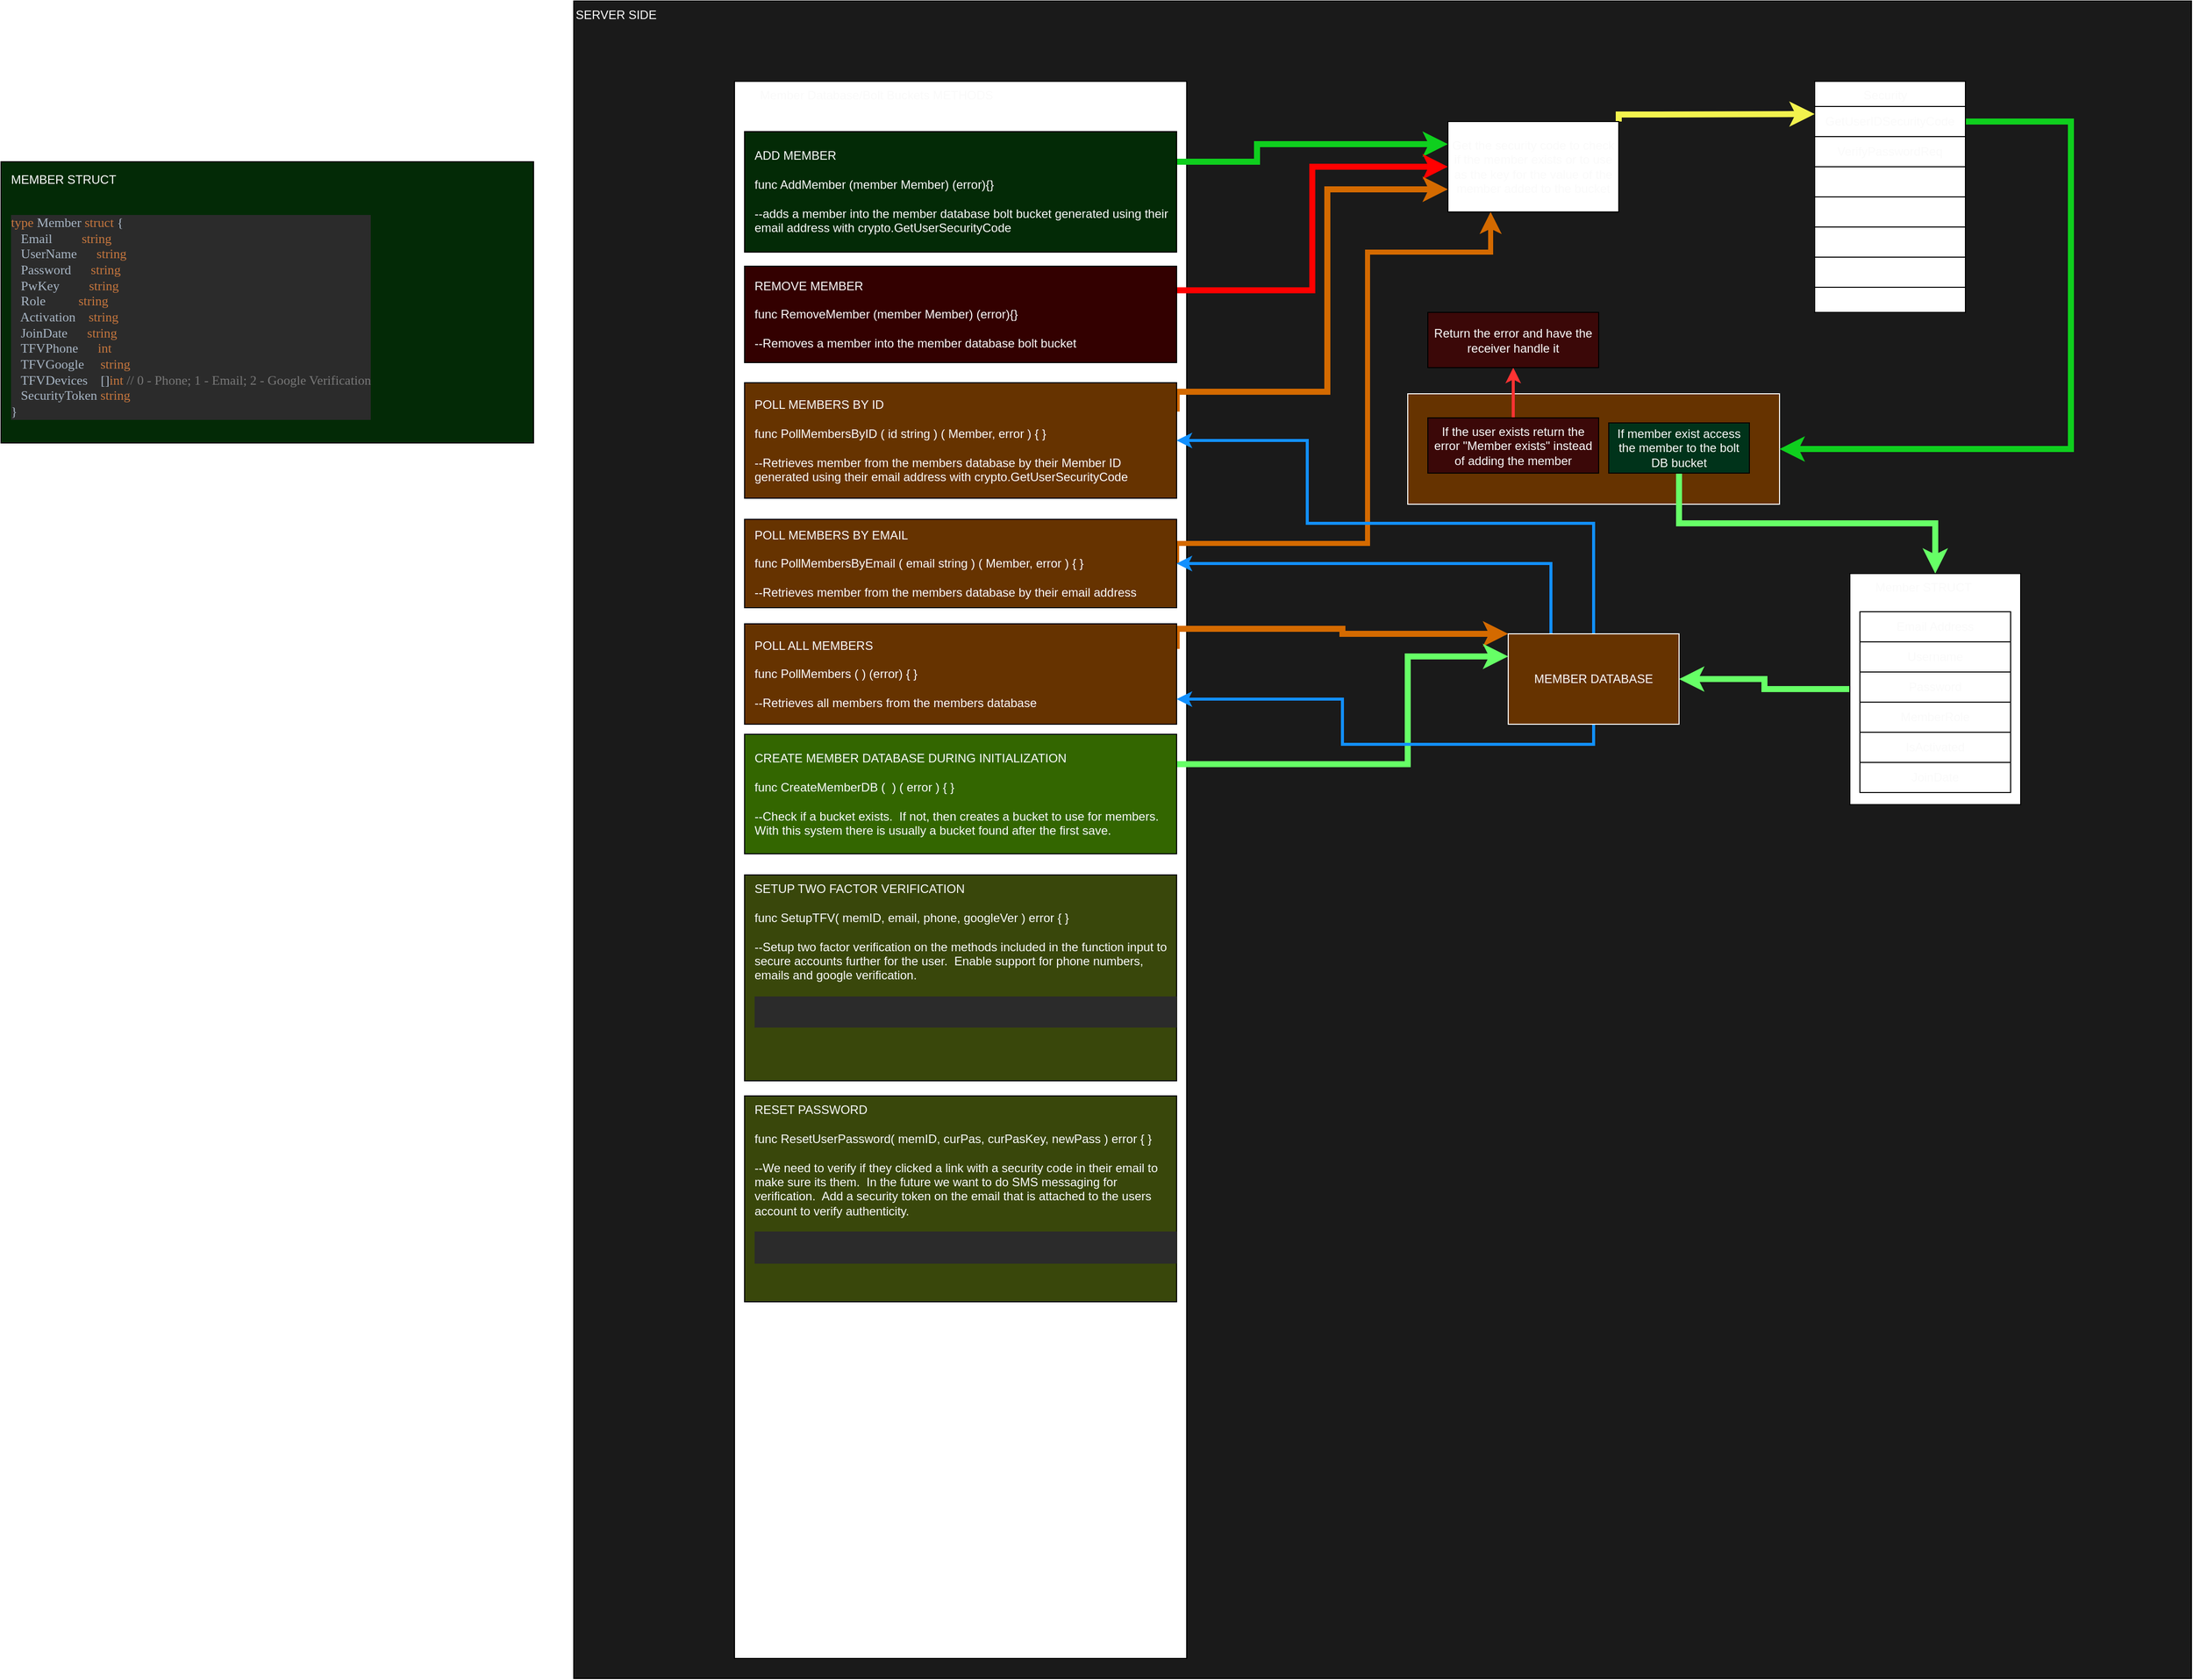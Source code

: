 <mxfile version="12.8.8" type="github">
  <diagram id="ODxXchdAwgTXNLU9TBr1" name="Page-1">
    <mxGraphModel dx="2051" dy="1017" grid="1" gridSize="10" guides="1" tooltips="1" connect="1" arrows="1" fold="1" page="1" pageScale="1" pageWidth="850" pageHeight="1100" math="0" shadow="0">
      <root>
        <mxCell id="0" />
        <mxCell id="1" parent="0" />
        <mxCell id="Krg5OAJmCBE884iFsZVr-60" value="SERVER SIDE" style="rounded=0;whiteSpace=wrap;html=1;fontColor=#FAFAFA;align=left;verticalAlign=top;fillColor=#1A1A1A;" parent="1" vertex="1">
          <mxGeometry x="40" y="20" width="1610" height="1670" as="geometry" />
        </mxCell>
        <mxCell id="Krg5OAJmCBE884iFsZVr-41" value="" style="rounded=0;whiteSpace=wrap;html=1;strokeColor=#FFFFFF;fillColor=#663300;align=left;" parent="1" vertex="1">
          <mxGeometry x="870" y="411" width="370" height="110" as="geometry" />
        </mxCell>
        <mxCell id="Krg5OAJmCBE884iFsZVr-55" style="edgeStyle=orthogonalEdgeStyle;rounded=0;orthogonalLoop=1;jettySize=auto;html=1;exitX=0;exitY=0.5;exitDx=0;exitDy=0;entryX=1;entryY=0.5;entryDx=0;entryDy=0;strokeColor=#66FF66;strokeWidth=6;" parent="1" source="Krg5OAJmCBE884iFsZVr-1" target="Krg5OAJmCBE884iFsZVr-33" edge="1">
          <mxGeometry relative="1" as="geometry" />
        </mxCell>
        <mxCell id="Krg5OAJmCBE884iFsZVr-1" value="&amp;nbsp;&amp;nbsp;&amp;nbsp;&amp;nbsp;&amp;nbsp;&amp;nbsp; Member STRUCT" style="rounded=0;whiteSpace=wrap;html=1;fontColor=#FAFAFA;align=left;verticalAlign=top;" parent="1" vertex="1">
          <mxGeometry x="1310" y="590" width="170" height="230" as="geometry" />
        </mxCell>
        <mxCell id="Krg5OAJmCBE884iFsZVr-2" value="Password" style="rounded=0;whiteSpace=wrap;html=1;fontColor=#FAFAFA;" parent="1" vertex="1">
          <mxGeometry x="1320" y="688" width="150" height="30" as="geometry" />
        </mxCell>
        <mxCell id="Krg5OAJmCBE884iFsZVr-3" value="IsActivated" style="rounded=0;whiteSpace=wrap;html=1;fontColor=#FAFAFA;" parent="1" vertex="1">
          <mxGeometry x="1320" y="748" width="150" height="30" as="geometry" />
        </mxCell>
        <mxCell id="Krg5OAJmCBE884iFsZVr-4" value="MemberRole" style="rounded=0;whiteSpace=wrap;html=1;fontColor=#FAFAFA;" parent="1" vertex="1">
          <mxGeometry x="1320" y="718" width="150" height="30" as="geometry" />
        </mxCell>
        <mxCell id="Krg5OAJmCBE884iFsZVr-5" value="JoinDate" style="rounded=0;whiteSpace=wrap;html=1;fontColor=#FAFAFA;" parent="1" vertex="1">
          <mxGeometry x="1320" y="778" width="150" height="30" as="geometry" />
        </mxCell>
        <mxCell id="Krg5OAJmCBE884iFsZVr-6" value="Email Address" style="rounded=0;whiteSpace=wrap;html=1;fontColor=#FAFAFA;" parent="1" vertex="1">
          <mxGeometry x="1320" y="628" width="150" height="30" as="geometry" />
        </mxCell>
        <mxCell id="Krg5OAJmCBE884iFsZVr-7" value="Username" style="rounded=0;whiteSpace=wrap;html=1;fontColor=#FAFAFA;" parent="1" vertex="1">
          <mxGeometry x="1320" y="658" width="150" height="30" as="geometry" />
        </mxCell>
        <mxCell id="Krg5OAJmCBE884iFsZVr-9" value="&amp;nbsp;&amp;nbsp;&amp;nbsp;&amp;nbsp;&amp;nbsp;&amp;nbsp;&amp;nbsp;&amp;nbsp;&amp;nbsp;&amp;nbsp;&amp;nbsp;&amp;nbsp;&amp;nbsp; Security" style="rounded=0;whiteSpace=wrap;html=1;fontColor=#FAFAFA;align=left;verticalAlign=top;" parent="1" vertex="1">
          <mxGeometry x="1275" y="100" width="150" height="230" as="geometry" />
        </mxCell>
        <mxCell id="Krg5OAJmCBE884iFsZVr-11" value="" style="rounded=0;whiteSpace=wrap;html=1;fontColor=#FAFAFA;" parent="1" vertex="1">
          <mxGeometry x="1275" y="245" width="150" height="30" as="geometry" />
        </mxCell>
        <mxCell id="Krg5OAJmCBE884iFsZVr-12" value="" style="rounded=0;whiteSpace=wrap;html=1;fontColor=#FAFAFA;" parent="1" vertex="1">
          <mxGeometry x="1275" y="215" width="150" height="30" as="geometry" />
        </mxCell>
        <mxCell id="Krg5OAJmCBE884iFsZVr-13" value="" style="rounded=0;whiteSpace=wrap;html=1;fontColor=#FAFAFA;" parent="1" vertex="1">
          <mxGeometry x="1275" y="275" width="150" height="30" as="geometry" />
        </mxCell>
        <mxCell id="Krg5OAJmCBE884iFsZVr-42" style="edgeStyle=orthogonalEdgeStyle;rounded=0;orthogonalLoop=1;jettySize=auto;html=1;exitX=1;exitY=0.5;exitDx=0;exitDy=0;entryX=1;entryY=0.5;entryDx=0;entryDy=0;strokeColor=#0FCF1E;strokeWidth=6;" parent="1" source="Krg5OAJmCBE884iFsZVr-14" target="Krg5OAJmCBE884iFsZVr-41" edge="1">
          <mxGeometry relative="1" as="geometry">
            <Array as="points">
              <mxPoint x="1530" y="140" />
              <mxPoint x="1530" y="466" />
            </Array>
          </mxGeometry>
        </mxCell>
        <mxCell id="Krg5OAJmCBE884iFsZVr-14" value="GetUserIDSecurityCode" style="rounded=0;whiteSpace=wrap;html=1;fontColor=#FAFAFA;" parent="1" vertex="1">
          <mxGeometry x="1275" y="125" width="150" height="30" as="geometry" />
        </mxCell>
        <mxCell id="Krg5OAJmCBE884iFsZVr-15" value="VerifyPasswordReq" style="rounded=0;whiteSpace=wrap;html=1;fontColor=#FAFAFA;" parent="1" vertex="1">
          <mxGeometry x="1275" y="155" width="150" height="30" as="geometry" />
        </mxCell>
        <mxCell id="Krg5OAJmCBE884iFsZVr-19" value="&amp;nbsp;&amp;nbsp;&amp;nbsp;&amp;nbsp;&amp;nbsp;&amp;nbsp; Member Database/Bolt Buckets METHODS" style="rounded=0;whiteSpace=wrap;html=1;fontColor=#FAFAFA;align=left;verticalAlign=top;" parent="1" vertex="1">
          <mxGeometry x="200" y="100" width="450" height="1570" as="geometry" />
        </mxCell>
        <mxCell id="Krg5OAJmCBE884iFsZVr-38" style="edgeStyle=orthogonalEdgeStyle;rounded=0;orthogonalLoop=1;jettySize=auto;html=1;exitX=1;exitY=0.25;exitDx=0;exitDy=0;entryX=0;entryY=0.25;entryDx=0;entryDy=0;strokeColor=#0FCF1E;strokeWidth=6;" parent="1" source="Krg5OAJmCBE884iFsZVr-8" target="Krg5OAJmCBE884iFsZVr-26" edge="1">
          <mxGeometry relative="1" as="geometry">
            <Array as="points">
              <mxPoint x="720" y="180" />
              <mxPoint x="720" y="163" />
            </Array>
          </mxGeometry>
        </mxCell>
        <mxCell id="Krg5OAJmCBE884iFsZVr-8" value="&lt;div&gt;ADD MEMBER&lt;br&gt;&lt;/div&gt;&lt;div&gt;&lt;br&gt;&lt;/div&gt;&lt;div&gt;func AddMember (member Member) (error){}&lt;/div&gt;&lt;div&gt;&lt;br&gt;&lt;/div&gt;&lt;div&gt;--adds a member into the member database bolt bucket generated using their email address with crypto.GetUserSecurityCode&lt;/div&gt;" style="rounded=0;whiteSpace=wrap;html=1;fontColor=#FAFAFA;align=left;spacingLeft=8;fillColor=#032A06;" parent="1" vertex="1">
          <mxGeometry x="210" y="150" width="430" height="120" as="geometry" />
        </mxCell>
        <mxCell id="Krg5OAJmCBE884iFsZVr-39" style="edgeStyle=orthogonalEdgeStyle;rounded=0;orthogonalLoop=1;jettySize=auto;html=1;exitX=1;exitY=0.25;exitDx=0;exitDy=0;entryX=0;entryY=0.5;entryDx=0;entryDy=0;strokeColor=#FF0000;strokeWidth=6;" parent="1" source="Krg5OAJmCBE884iFsZVr-21" target="Krg5OAJmCBE884iFsZVr-26" edge="1">
          <mxGeometry relative="1" as="geometry" />
        </mxCell>
        <mxCell id="Krg5OAJmCBE884iFsZVr-21" value="&lt;div&gt;REMOVE MEMBER&lt;br&gt;&lt;/div&gt;&lt;div&gt;&lt;br&gt;&lt;/div&gt;&lt;div&gt;func RemoveMember (member Member) (error){}&lt;/div&gt;&lt;div&gt;&lt;br&gt;&lt;/div&gt;&lt;div&gt;--Removes a member into the member database bolt bucket&lt;br&gt;&lt;/div&gt;" style="rounded=0;whiteSpace=wrap;html=1;fontColor=#FAFAFA;align=left;spacingLeft=8;fillColor=#330000;" parent="1" vertex="1">
          <mxGeometry x="210" y="284" width="430" height="96" as="geometry" />
        </mxCell>
        <mxCell id="Krg5OAJmCBE884iFsZVr-52" style="edgeStyle=orthogonalEdgeStyle;rounded=0;orthogonalLoop=1;jettySize=auto;html=1;exitX=1;exitY=0.25;exitDx=0;exitDy=0;entryX=0;entryY=0;entryDx=0;entryDy=0;strokeColor=#D46A00;strokeWidth=6;" parent="1" source="Krg5OAJmCBE884iFsZVr-22" target="Krg5OAJmCBE884iFsZVr-33" edge="1">
          <mxGeometry relative="1" as="geometry">
            <Array as="points">
              <mxPoint x="805" y="645" />
              <mxPoint x="805" y="650" />
            </Array>
          </mxGeometry>
        </mxCell>
        <mxCell id="Krg5OAJmCBE884iFsZVr-22" value="&lt;div&gt;POLL ALL MEMBERS&lt;br&gt;&lt;/div&gt;&lt;div&gt;&lt;br&gt;&lt;/div&gt;&lt;div&gt;func PollMembers ( ) (error) { }&lt;/div&gt;&lt;div&gt;&lt;br&gt;&lt;/div&gt;&lt;div&gt;--Retrieves all members from the members database&lt;br&gt;&lt;/div&gt;" style="rounded=0;whiteSpace=wrap;html=1;fontColor=#FAFAFA;align=left;spacingLeft=8;fillColor=#663300;" parent="1" vertex="1">
          <mxGeometry x="210" y="640" width="430" height="100" as="geometry" />
        </mxCell>
        <mxCell id="Krg5OAJmCBE884iFsZVr-47" style="edgeStyle=orthogonalEdgeStyle;rounded=0;orthogonalLoop=1;jettySize=auto;html=1;exitX=1;exitY=0.25;exitDx=0;exitDy=0;entryX=0;entryY=0.75;entryDx=0;entryDy=0;strokeColor=#D46A00;strokeWidth=6;" parent="1" source="Krg5OAJmCBE884iFsZVr-23" target="Krg5OAJmCBE884iFsZVr-26" edge="1">
          <mxGeometry relative="1" as="geometry">
            <Array as="points">
              <mxPoint x="790" y="409" />
              <mxPoint x="790" y="208" />
            </Array>
          </mxGeometry>
        </mxCell>
        <mxCell id="Krg5OAJmCBE884iFsZVr-23" value="&lt;div&gt;POLL MEMBERS BY ID&lt;br&gt;&lt;/div&gt;&lt;div&gt;&lt;br&gt;&lt;/div&gt;&lt;div&gt;func PollMembersByID ( id string ) ( Member, error ) { }&lt;/div&gt;&lt;div&gt;&lt;br&gt;&lt;/div&gt;&lt;div&gt;--Retrieves member from the members database by their Member ID generated using their email address with crypto.GetUserSecurityCode&lt;br&gt;&lt;/div&gt;" style="rounded=0;whiteSpace=wrap;html=1;fontColor=#FAFAFA;align=left;spacingLeft=8;fillColor=#663300;" parent="1" vertex="1">
          <mxGeometry x="210" y="400" width="430" height="115" as="geometry" />
        </mxCell>
        <mxCell id="Krg5OAJmCBE884iFsZVr-48" style="edgeStyle=orthogonalEdgeStyle;rounded=0;orthogonalLoop=1;jettySize=auto;html=1;exitX=1;exitY=0.5;exitDx=0;exitDy=0;entryX=0.25;entryY=1;entryDx=0;entryDy=0;strokeColor=#D46A00;strokeWidth=5;" parent="1" source="Krg5OAJmCBE884iFsZVr-24" target="Krg5OAJmCBE884iFsZVr-26" edge="1">
          <mxGeometry relative="1" as="geometry">
            <Array as="points">
              <mxPoint x="640" y="560" />
              <mxPoint x="830" y="560" />
              <mxPoint x="830" y="270" />
              <mxPoint x="953" y="270" />
            </Array>
          </mxGeometry>
        </mxCell>
        <mxCell id="Krg5OAJmCBE884iFsZVr-24" value="&lt;div&gt;POLL MEMBERS BY EMAIL&lt;br&gt;&lt;/div&gt;&lt;div&gt;&lt;br&gt;&lt;/div&gt;&lt;div&gt;func PollMembersByEmail ( email string ) ( Member, error ) { }&lt;/div&gt;&lt;div&gt;&lt;br&gt;&lt;/div&gt;&lt;div&gt;--Retrieves member from the members database by their email address&lt;br&gt;&lt;/div&gt;" style="rounded=0;whiteSpace=wrap;html=1;fontColor=#FAFAFA;align=left;spacingLeft=8;fillColor=#663300;" parent="1" vertex="1">
          <mxGeometry x="210" y="536" width="430" height="88" as="geometry" />
        </mxCell>
        <mxCell id="Krg5OAJmCBE884iFsZVr-53" style="edgeStyle=orthogonalEdgeStyle;rounded=0;orthogonalLoop=1;jettySize=auto;html=1;exitX=1;exitY=0.25;exitDx=0;exitDy=0;entryX=0;entryY=0.25;entryDx=0;entryDy=0;strokeColor=#66FF66;strokeWidth=6;" parent="1" source="Krg5OAJmCBE884iFsZVr-25" target="Krg5OAJmCBE884iFsZVr-33" edge="1">
          <mxGeometry relative="1" as="geometry">
            <Array as="points">
              <mxPoint x="870" y="780" />
              <mxPoint x="870" y="673" />
            </Array>
          </mxGeometry>
        </mxCell>
        <mxCell id="Krg5OAJmCBE884iFsZVr-25" value="&lt;div&gt;CREATE MEMBER DATABASE DURING INITIALIZATION&lt;br&gt;&lt;/div&gt;&lt;div&gt;&lt;br&gt;&lt;/div&gt;&lt;div&gt;func CreateMemberDB (&amp;nbsp; ) ( error ) { }&lt;/div&gt;&lt;div&gt;&lt;br&gt;&lt;/div&gt;&lt;div&gt;--Check if a bucket exists.&amp;nbsp; If not, then creates a bucket to use for members.&amp;nbsp; With this system there is usually a bucket found after the first save.&lt;br&gt;&lt;/div&gt;" style="rounded=0;whiteSpace=wrap;html=1;fontColor=#FAFAFA;align=left;spacingLeft=8;fillColor=#336600;" parent="1" vertex="1">
          <mxGeometry x="210" y="750" width="430" height="119" as="geometry" />
        </mxCell>
        <mxCell id="Krg5OAJmCBE884iFsZVr-31" style="edgeStyle=orthogonalEdgeStyle;rounded=0;orthogonalLoop=1;jettySize=auto;html=1;exitX=1;exitY=0;exitDx=0;exitDy=0;strokeWidth=6;entryX=0;entryY=0.25;entryDx=0;entryDy=0;strokeColor=#F2F24E;" parent="1" source="Krg5OAJmCBE884iFsZVr-26" target="Krg5OAJmCBE884iFsZVr-14" edge="1">
          <mxGeometry relative="1" as="geometry">
            <mxPoint x="1270" y="130" as="targetPoint" />
            <Array as="points">
              <mxPoint x="1100" y="133" />
              <mxPoint x="1270" y="133" />
            </Array>
          </mxGeometry>
        </mxCell>
        <mxCell id="Krg5OAJmCBE884iFsZVr-26" value="Get the security code to check if the member exists or to use as the key for the value of the member added to the bucket" style="rounded=0;whiteSpace=wrap;html=1;fontColor=#FAFAFA;" parent="1" vertex="1">
          <mxGeometry x="910" y="140" width="170" height="90" as="geometry" />
        </mxCell>
        <mxCell id="Krg5OAJmCBE884iFsZVr-45" style="edgeStyle=orthogonalEdgeStyle;rounded=0;orthogonalLoop=1;jettySize=auto;html=1;exitX=0.5;exitY=0;exitDx=0;exitDy=0;entryX=0.5;entryY=1;entryDx=0;entryDy=0;strokeColor=#FF3333;strokeWidth=3;" parent="1" source="Krg5OAJmCBE884iFsZVr-29" target="Krg5OAJmCBE884iFsZVr-44" edge="1">
          <mxGeometry relative="1" as="geometry" />
        </mxCell>
        <mxCell id="Krg5OAJmCBE884iFsZVr-29" value="If the user exists return the error &quot;Member exists&quot; instead of adding the member" style="rounded=0;whiteSpace=wrap;html=1;fontColor=#FAFAFA;fillColor=#3B0808;" parent="1" vertex="1">
          <mxGeometry x="890" y="435" width="170" height="55" as="geometry" />
        </mxCell>
        <mxCell id="Krg5OAJmCBE884iFsZVr-57" style="edgeStyle=orthogonalEdgeStyle;rounded=0;orthogonalLoop=1;jettySize=auto;html=1;exitX=0.25;exitY=0;exitDx=0;exitDy=0;entryX=1;entryY=0.5;entryDx=0;entryDy=0;strokeColor=#1290FF;strokeWidth=3;" parent="1" source="Krg5OAJmCBE884iFsZVr-33" target="Krg5OAJmCBE884iFsZVr-24" edge="1">
          <mxGeometry relative="1" as="geometry" />
        </mxCell>
        <mxCell id="Krg5OAJmCBE884iFsZVr-58" style="edgeStyle=orthogonalEdgeStyle;rounded=0;orthogonalLoop=1;jettySize=auto;html=1;exitX=0.5;exitY=0;exitDx=0;exitDy=0;entryX=1;entryY=0.5;entryDx=0;entryDy=0;strokeColor=#1290FF;strokeWidth=3;" parent="1" source="Krg5OAJmCBE884iFsZVr-33" target="Krg5OAJmCBE884iFsZVr-23" edge="1">
          <mxGeometry relative="1" as="geometry">
            <Array as="points">
              <mxPoint x="1055" y="540" />
              <mxPoint x="770" y="540" />
              <mxPoint x="770" y="458" />
            </Array>
          </mxGeometry>
        </mxCell>
        <mxCell id="Krg5OAJmCBE884iFsZVr-59" style="edgeStyle=orthogonalEdgeStyle;rounded=0;orthogonalLoop=1;jettySize=auto;html=1;exitX=0.5;exitY=1;exitDx=0;exitDy=0;entryX=1;entryY=0.75;entryDx=0;entryDy=0;strokeColor=#1290FF;strokeWidth=3;" parent="1" source="Krg5OAJmCBE884iFsZVr-33" target="Krg5OAJmCBE884iFsZVr-22" edge="1">
          <mxGeometry relative="1" as="geometry" />
        </mxCell>
        <mxCell id="Krg5OAJmCBE884iFsZVr-33" value="MEMBER DATABASE" style="rounded=0;whiteSpace=wrap;html=1;fontColor=#FAFAFA;strokeColor=#FFFFFF;fillColor=#663300;" parent="1" vertex="1">
          <mxGeometry x="970" y="650" width="170" height="90" as="geometry" />
        </mxCell>
        <mxCell id="Krg5OAJmCBE884iFsZVr-51" style="edgeStyle=orthogonalEdgeStyle;rounded=0;orthogonalLoop=1;jettySize=auto;html=1;exitX=0.5;exitY=1;exitDx=0;exitDy=0;entryX=0.5;entryY=0;entryDx=0;entryDy=0;strokeColor=#66FF66;strokeWidth=6;" parent="1" source="Krg5OAJmCBE884iFsZVr-35" target="Krg5OAJmCBE884iFsZVr-1" edge="1">
          <mxGeometry relative="1" as="geometry" />
        </mxCell>
        <mxCell id="Krg5OAJmCBE884iFsZVr-35" value="&lt;div&gt;If member exist access the member to the bolt DB bucket&lt;br&gt;&lt;/div&gt;" style="rounded=0;whiteSpace=wrap;html=1;fontColor=#FAFAFA;fillColor=#00331A;" parent="1" vertex="1">
          <mxGeometry x="1070" y="440" width="140" height="50" as="geometry" />
        </mxCell>
        <mxCell id="Krg5OAJmCBE884iFsZVr-44" value="Return the error and have the receiver handle it" style="rounded=0;whiteSpace=wrap;html=1;fontColor=#FAFAFA;fillColor=#3B0808;" parent="1" vertex="1">
          <mxGeometry x="890" y="330" width="170" height="55" as="geometry" />
        </mxCell>
        <mxCell id="cZtBj0m-440TL1Us-F3j-1" value="&lt;div&gt;RESET PASSWORD&lt;br&gt;&lt;/div&gt;&lt;div&gt;&lt;br&gt;&lt;/div&gt;&lt;div&gt;func ResetUserPassword( memID, curPas, curPasKey, newPass ) error { }&lt;/div&gt;&lt;div&gt;&lt;br&gt;&lt;/div&gt;&lt;div&gt;--We need to verify if they clicked a link with a security code in their email to make sure its them.&amp;nbsp; In the future we want to do SMS messaging for verification.&amp;nbsp; Add a security token on the email that is attached to the users account to verify authenticity.&lt;br&gt;&lt;/div&gt;&lt;div&gt;&lt;pre style=&quot;background-color: #2b2b2b ; color: #a9b7c6 ; font-family: &amp;#34;consolas&amp;#34; ; font-size: 9.8pt&quot;&gt;&lt;br&gt;&lt;br&gt;&lt;/pre&gt;&lt;/div&gt;" style="rounded=0;whiteSpace=wrap;html=1;fontColor=#FAFAFA;align=left;spacingLeft=8;fillColor=#39470B;verticalAlign=top;" vertex="1" parent="1">
          <mxGeometry x="210" y="1110" width="430" height="205" as="geometry" />
        </mxCell>
        <mxCell id="cZtBj0m-440TL1Us-F3j-2" value="&lt;div&gt;SETUP TWO FACTOR VERIFICATION&lt;br&gt;&lt;/div&gt;&lt;div&gt;&lt;br&gt;&lt;/div&gt;&lt;div&gt;func SetupTFV( memID, email, phone, googleVer ) error { }&lt;/div&gt;&lt;div&gt;&lt;br&gt;&lt;/div&gt;&lt;div&gt;--Setup two factor verification on the methods included in the function input to secure accounts further for the user.&amp;nbsp; Enable support for phone numbers, emails and google verification.&lt;br&gt;&lt;/div&gt;&lt;div&gt;&lt;pre style=&quot;background-color: #2b2b2b ; color: #a9b7c6 ; font-family: &amp;#34;consolas&amp;#34; ; font-size: 9.8pt&quot;&gt;&lt;br&gt;&lt;br&gt;&lt;/pre&gt;&lt;/div&gt;" style="rounded=0;whiteSpace=wrap;html=1;fontColor=#FAFAFA;align=left;spacingLeft=8;fillColor=#39470B;verticalAlign=top;" vertex="1" parent="1">
          <mxGeometry x="210" y="890" width="430" height="205" as="geometry" />
        </mxCell>
        <mxCell id="cZtBj0m-440TL1Us-F3j-3" value="&lt;div&gt;MEMBER STRUCT&lt;br&gt;&lt;/div&gt;&lt;div&gt;&lt;br&gt;&lt;/div&gt;&lt;div&gt;&lt;pre style=&quot;background-color: #2b2b2b ; color: #a9b7c6 ; font-family: &amp;#34;consolas&amp;#34; ; font-size: 9.8pt&quot;&gt;&lt;span style=&quot;color: #c7773e&quot;&gt;type &lt;/span&gt;Member &lt;span style=&quot;color: #c7773e&quot;&gt;struct &lt;/span&gt;{&lt;br&gt;   Email         &lt;span style=&quot;color: #c7773e&quot;&gt;string&lt;br&gt;&lt;/span&gt;&lt;span style=&quot;color: #c7773e&quot;&gt;   &lt;/span&gt;UserName      &lt;span style=&quot;color: #c7773e&quot;&gt;string&lt;br&gt;&lt;/span&gt;&lt;span style=&quot;color: #c7773e&quot;&gt;   &lt;/span&gt;Password      &lt;span style=&quot;color: #c7773e&quot;&gt;string&lt;br&gt;&lt;/span&gt;&lt;span style=&quot;color: #c7773e&quot;&gt;   &lt;/span&gt;PwKey         &lt;span style=&quot;color: #c7773e&quot;&gt;string&lt;br&gt;&lt;/span&gt;&lt;span style=&quot;color: #c7773e&quot;&gt;   &lt;/span&gt;Role          &lt;span style=&quot;color: #c7773e&quot;&gt;string&lt;br&gt;&lt;/span&gt;&lt;span style=&quot;color: #c7773e&quot;&gt;   &lt;/span&gt;Activation    &lt;span style=&quot;color: #c7773e&quot;&gt;string&lt;br&gt;&lt;/span&gt;&lt;span style=&quot;color: #c7773e&quot;&gt;   &lt;/span&gt;JoinDate      &lt;span style=&quot;color: #c7773e&quot;&gt;string&lt;br&gt;&lt;/span&gt;&lt;span style=&quot;color: #c7773e&quot;&gt;   &lt;/span&gt;TFVPhone      &lt;span style=&quot;color: #c7773e&quot;&gt;int&lt;br&gt;&lt;/span&gt;&lt;span style=&quot;color: #c7773e&quot;&gt;   &lt;/span&gt;TFVGoogle     &lt;span style=&quot;color: #c7773e&quot;&gt;string&lt;br&gt;&lt;/span&gt;&lt;span style=&quot;color: #c7773e&quot;&gt;   &lt;/span&gt;TFVDevices    []&lt;span style=&quot;color: #c7773e&quot;&gt;int &lt;/span&gt;&lt;span style=&quot;color: #787878&quot;&gt;// 0 - Phone; 1 - Email; 2 - Google Verification&lt;br&gt;&lt;/span&gt;&lt;span style=&quot;color: #787878&quot;&gt;   &lt;/span&gt;SecurityToken &lt;span style=&quot;color: #c7773e&quot;&gt;string&lt;br&gt;&lt;/span&gt;}&lt;/pre&gt;&lt;/div&gt;" style="rounded=0;whiteSpace=wrap;html=1;fontColor=#FAFAFA;align=left;spacingLeft=8;fillColor=#032A06;" vertex="1" parent="1">
          <mxGeometry x="-530" y="180" width="530" height="280" as="geometry" />
        </mxCell>
      </root>
    </mxGraphModel>
  </diagram>
</mxfile>

